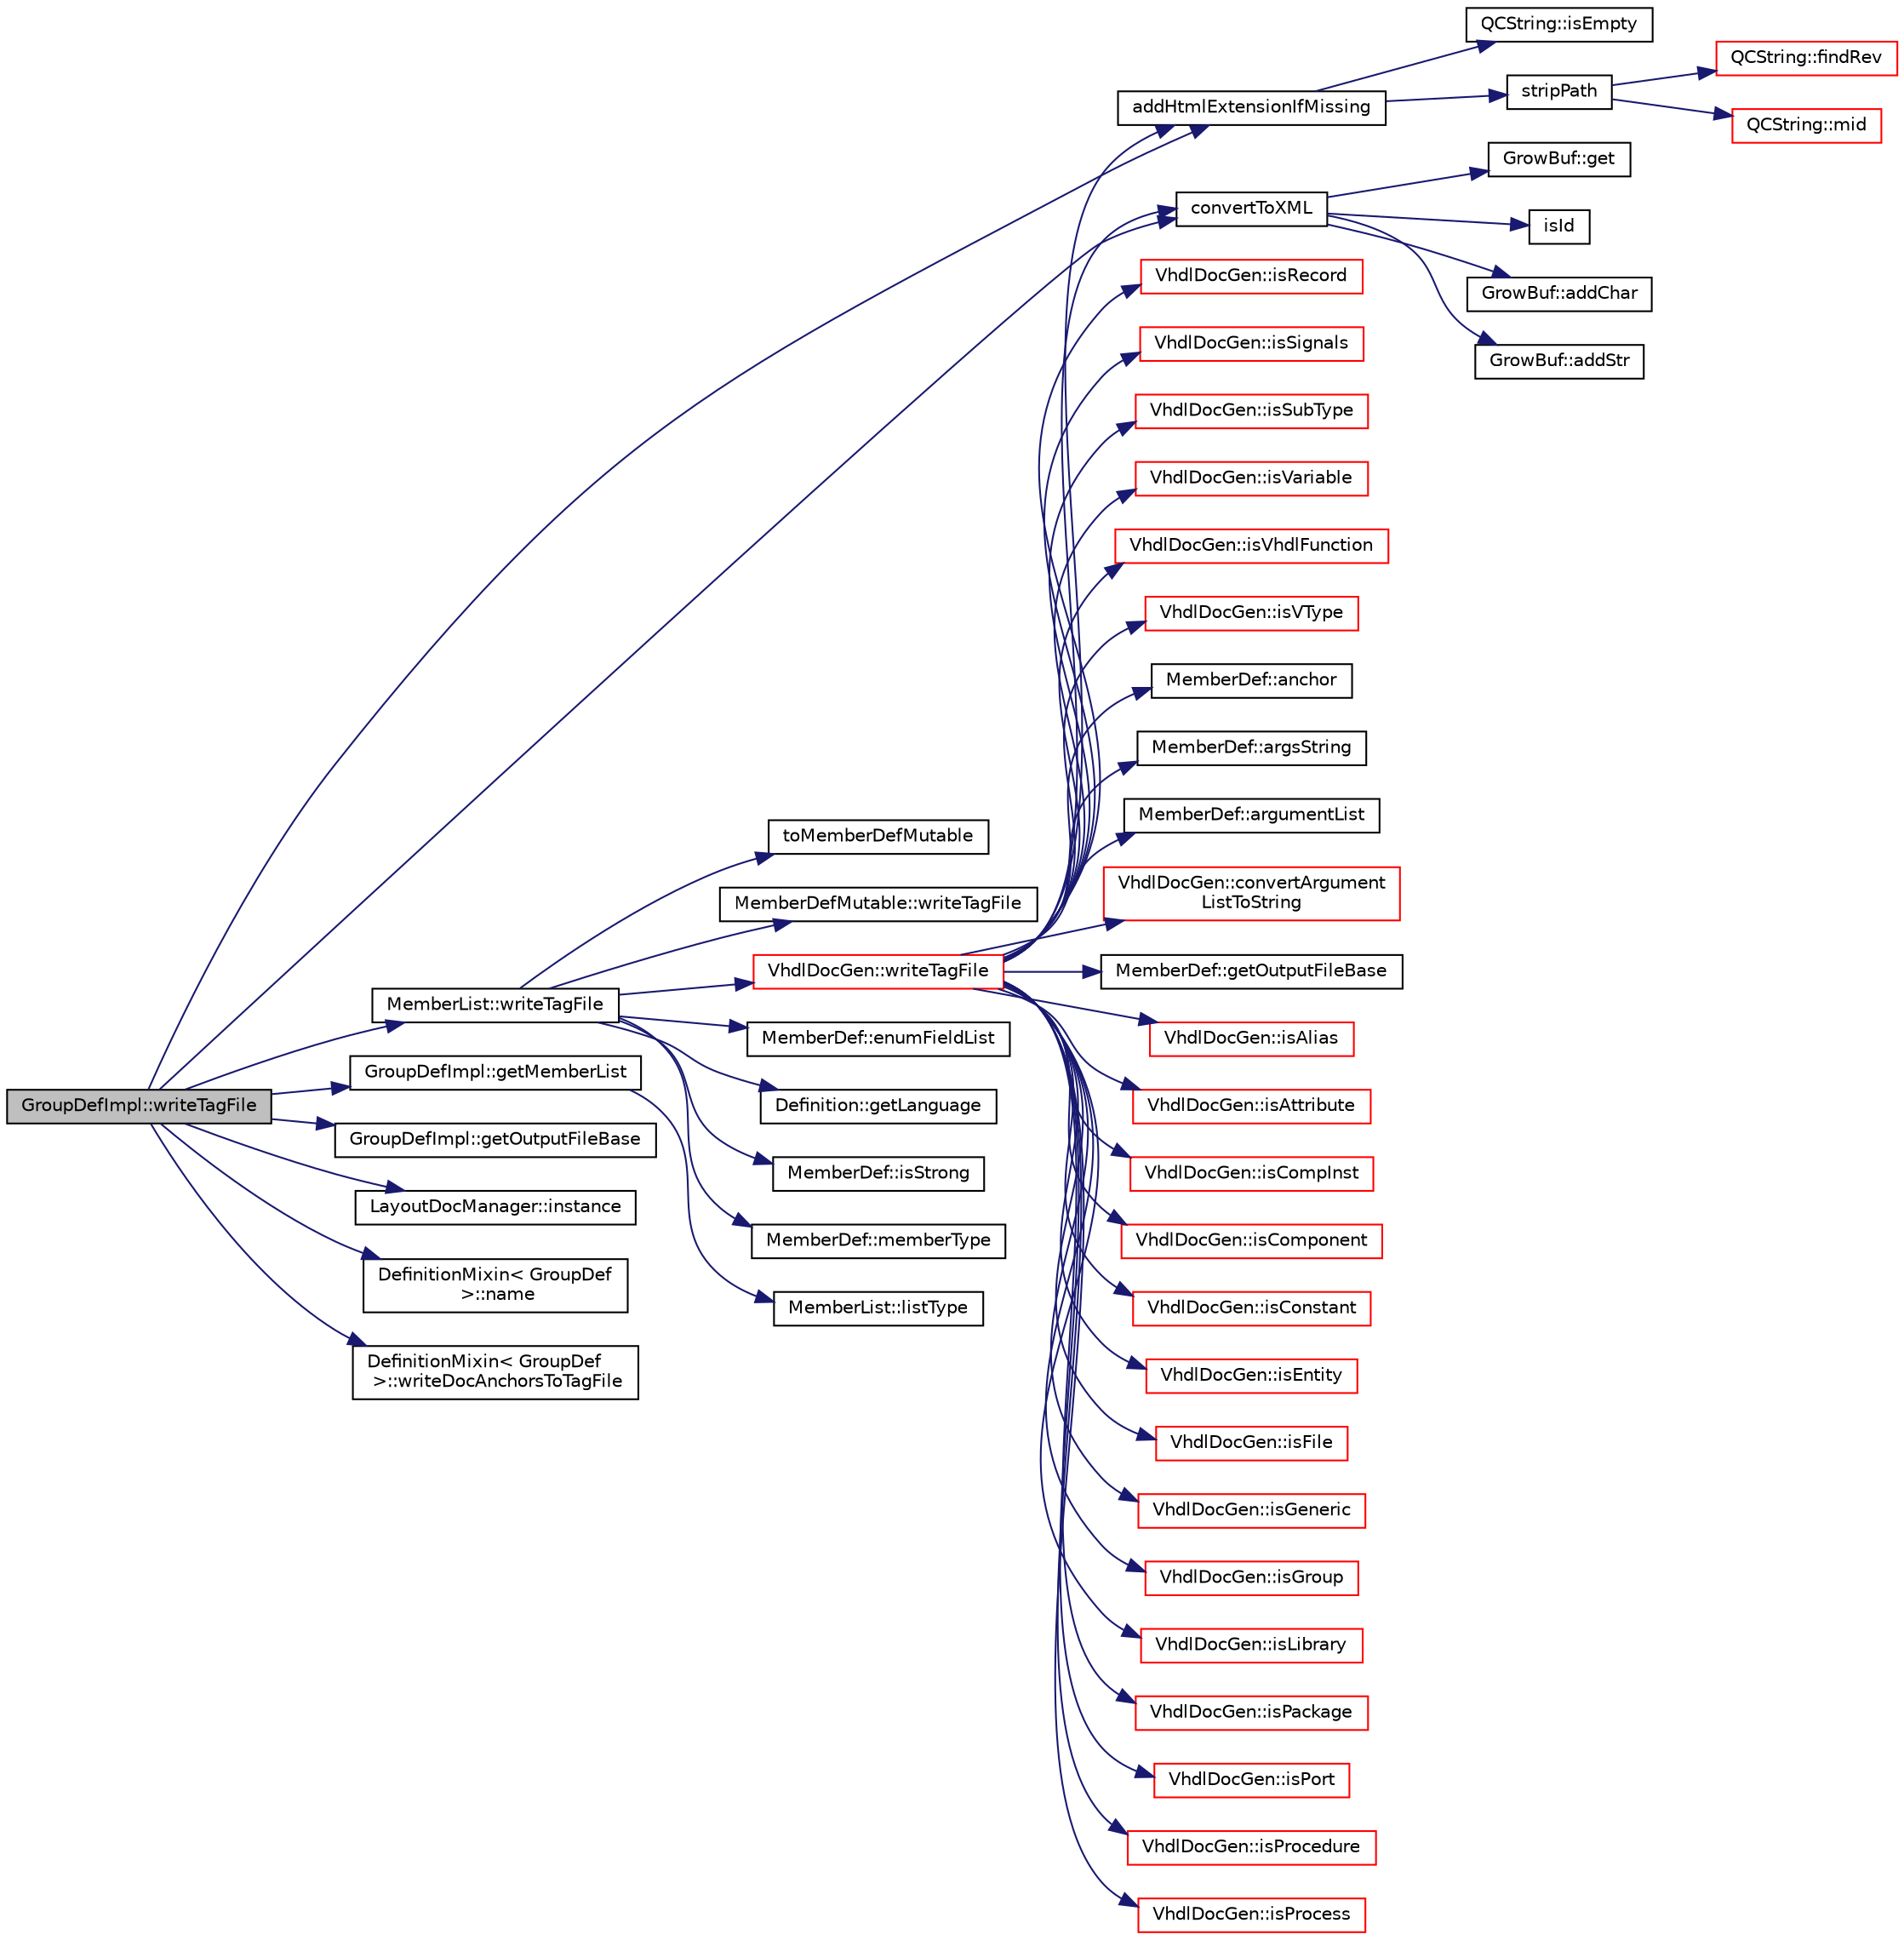 digraph "GroupDefImpl::writeTagFile"
{
 // LATEX_PDF_SIZE
  edge [fontname="Helvetica",fontsize="10",labelfontname="Helvetica",labelfontsize="10"];
  node [fontname="Helvetica",fontsize="10",shape=record];
  rankdir="LR";
  Node1 [label="GroupDefImpl::writeTagFile",height=0.2,width=0.4,color="black", fillcolor="grey75", style="filled", fontcolor="black",tooltip=" "];
  Node1 -> Node2 [color="midnightblue",fontsize="10",style="solid",fontname="Helvetica"];
  Node2 [label="addHtmlExtensionIfMissing",height=0.2,width=0.4,color="black", fillcolor="white", style="filled",URL="$util_8cpp.html#a36c74291c5a9adc05d5cb6c0932f6b82",tooltip=" "];
  Node2 -> Node3 [color="midnightblue",fontsize="10",style="solid",fontname="Helvetica"];
  Node3 [label="QCString::isEmpty",height=0.2,width=0.4,color="black", fillcolor="white", style="filled",URL="$classQCString.html#a621c4090d69ad7d05ef8e5234376c3d8",tooltip=" "];
  Node2 -> Node4 [color="midnightblue",fontsize="10",style="solid",fontname="Helvetica"];
  Node4 [label="stripPath",height=0.2,width=0.4,color="black", fillcolor="white", style="filled",URL="$util_8cpp.html#a3d37ec79f266698bd836af54ba75e63e",tooltip=" "];
  Node4 -> Node5 [color="midnightblue",fontsize="10",style="solid",fontname="Helvetica"];
  Node5 [label="QCString::findRev",height=0.2,width=0.4,color="red", fillcolor="white", style="filled",URL="$classQCString.html#ab47a6435c16d61d04fb448f1080b4e26",tooltip=" "];
  Node4 -> Node9 [color="midnightblue",fontsize="10",style="solid",fontname="Helvetica"];
  Node9 [label="QCString::mid",height=0.2,width=0.4,color="red", fillcolor="white", style="filled",URL="$classQCString.html#a27136caf9c0bc4daca574cda6f113551",tooltip=" "];
  Node1 -> Node11 [color="midnightblue",fontsize="10",style="solid",fontname="Helvetica"];
  Node11 [label="convertToXML",height=0.2,width=0.4,color="black", fillcolor="white", style="filled",URL="$util_8cpp.html#a93c7f78ab05807663dd8947d0dd5423f",tooltip=" "];
  Node11 -> Node12 [color="midnightblue",fontsize="10",style="solid",fontname="Helvetica"];
  Node12 [label="GrowBuf::addChar",height=0.2,width=0.4,color="black", fillcolor="white", style="filled",URL="$classGrowBuf.html#a46b4677f555d2abc718f26e71a59efda",tooltip=" "];
  Node11 -> Node13 [color="midnightblue",fontsize="10",style="solid",fontname="Helvetica"];
  Node13 [label="GrowBuf::addStr",height=0.2,width=0.4,color="black", fillcolor="white", style="filled",URL="$classGrowBuf.html#a5e0ff6d9f7a7139725d77a9d669340f3",tooltip=" "];
  Node11 -> Node14 [color="midnightblue",fontsize="10",style="solid",fontname="Helvetica"];
  Node14 [label="GrowBuf::get",height=0.2,width=0.4,color="black", fillcolor="white", style="filled",URL="$classGrowBuf.html#a88d6408723b8c1a58187f24da81dfd5e",tooltip=" "];
  Node11 -> Node15 [color="midnightblue",fontsize="10",style="solid",fontname="Helvetica"];
  Node15 [label="isId",height=0.2,width=0.4,color="black", fillcolor="white", style="filled",URL="$util_8h.html#ae320c88a8522836f00095d566529046f",tooltip=" "];
  Node1 -> Node16 [color="midnightblue",fontsize="10",style="solid",fontname="Helvetica"];
  Node16 [label="GroupDefImpl::getMemberList",height=0.2,width=0.4,color="black", fillcolor="white", style="filled",URL="$classGroupDefImpl.html#a959e8df0f5e8a7cfd90cf424b1d59f12",tooltip=" "];
  Node16 -> Node17 [color="midnightblue",fontsize="10",style="solid",fontname="Helvetica"];
  Node17 [label="MemberList::listType",height=0.2,width=0.4,color="black", fillcolor="white", style="filled",URL="$classMemberList.html#aa31a7d651481862036f72381f7e2a96d",tooltip=" "];
  Node1 -> Node18 [color="midnightblue",fontsize="10",style="solid",fontname="Helvetica"];
  Node18 [label="GroupDefImpl::getOutputFileBase",height=0.2,width=0.4,color="black", fillcolor="white", style="filled",URL="$classGroupDefImpl.html#a5e1fe00c753e536315e392c286ef0c8a",tooltip=" "];
  Node1 -> Node19 [color="midnightblue",fontsize="10",style="solid",fontname="Helvetica"];
  Node19 [label="LayoutDocManager::instance",height=0.2,width=0.4,color="black", fillcolor="white", style="filled",URL="$classLayoutDocManager.html#a87bc2288833b8769bd03e47c58fbba6a",tooltip=" "];
  Node1 -> Node20 [color="midnightblue",fontsize="10",style="solid",fontname="Helvetica"];
  Node20 [label="DefinitionMixin\< GroupDef\l \>::name",height=0.2,width=0.4,color="black", fillcolor="white", style="filled",URL="$classDefinitionMixin.html#a03a95195d1616701c67a11d38b2b22bf",tooltip=" "];
  Node1 -> Node21 [color="midnightblue",fontsize="10",style="solid",fontname="Helvetica"];
  Node21 [label="DefinitionMixin\< GroupDef\l \>::writeDocAnchorsToTagFile",height=0.2,width=0.4,color="black", fillcolor="white", style="filled",URL="$classDefinitionMixin.html#a03ee9d5777b8854f5663681f4352d6f2",tooltip=" "];
  Node1 -> Node22 [color="midnightblue",fontsize="10",style="solid",fontname="Helvetica"];
  Node22 [label="MemberList::writeTagFile",height=0.2,width=0.4,color="black", fillcolor="white", style="filled",URL="$classMemberList.html#a5b1ea0f8c0e0e7bb5e1340f6df6aa8bc",tooltip=" "];
  Node22 -> Node23 [color="midnightblue",fontsize="10",style="solid",fontname="Helvetica"];
  Node23 [label="MemberDef::enumFieldList",height=0.2,width=0.4,color="black", fillcolor="white", style="filled",URL="$classMemberDef.html#a4df0bef52b6d1d15a4b12a187c8a90ca",tooltip=" "];
  Node22 -> Node24 [color="midnightblue",fontsize="10",style="solid",fontname="Helvetica"];
  Node24 [label="Definition::getLanguage",height=0.2,width=0.4,color="black", fillcolor="white", style="filled",URL="$classDefinition.html#a0dda9f50f2f9754e6341a10373eafec7",tooltip=" "];
  Node22 -> Node25 [color="midnightblue",fontsize="10",style="solid",fontname="Helvetica"];
  Node25 [label="MemberDef::isStrong",height=0.2,width=0.4,color="black", fillcolor="white", style="filled",URL="$classMemberDef.html#adbdbd0e3d3630af579a02e97e162a328",tooltip=" "];
  Node22 -> Node26 [color="midnightblue",fontsize="10",style="solid",fontname="Helvetica"];
  Node26 [label="MemberDef::memberType",height=0.2,width=0.4,color="black", fillcolor="white", style="filled",URL="$classMemberDef.html#abbdaf88716807e7ff82ed7502cde51fc",tooltip=" "];
  Node22 -> Node27 [color="midnightblue",fontsize="10",style="solid",fontname="Helvetica"];
  Node27 [label="toMemberDefMutable",height=0.2,width=0.4,color="black", fillcolor="white", style="filled",URL="$memberdef_8cpp.html#a9ea80ba313803ae565f05ce1c8eb6bb5",tooltip=" "];
  Node22 -> Node28 [color="midnightblue",fontsize="10",style="solid",fontname="Helvetica"];
  Node28 [label="VhdlDocGen::writeTagFile",height=0.2,width=0.4,color="red", fillcolor="white", style="filled",URL="$classVhdlDocGen.html#a76fe2943fccabc70c52ad3b6e31f4fa5",tooltip=" "];
  Node28 -> Node2 [color="midnightblue",fontsize="10",style="solid",fontname="Helvetica"];
  Node28 -> Node29 [color="midnightblue",fontsize="10",style="solid",fontname="Helvetica"];
  Node29 [label="MemberDef::anchor",height=0.2,width=0.4,color="black", fillcolor="white", style="filled",URL="$classMemberDef.html#a170c6221384447f7e2e9f5a529efef40",tooltip=" "];
  Node28 -> Node30 [color="midnightblue",fontsize="10",style="solid",fontname="Helvetica"];
  Node30 [label="MemberDef::argsString",height=0.2,width=0.4,color="black", fillcolor="white", style="filled",URL="$classMemberDef.html#adfae3b8f49644ba27669daa9412e14a3",tooltip=" "];
  Node28 -> Node31 [color="midnightblue",fontsize="10",style="solid",fontname="Helvetica"];
  Node31 [label="MemberDef::argumentList",height=0.2,width=0.4,color="black", fillcolor="white", style="filled",URL="$classMemberDef.html#a515503656a6cffb2d27f60e93c3c780e",tooltip=" "];
  Node28 -> Node32 [color="midnightblue",fontsize="10",style="solid",fontname="Helvetica"];
  Node32 [label="VhdlDocGen::convertArgument\lListToString",height=0.2,width=0.4,color="red", fillcolor="white", style="filled",URL="$classVhdlDocGen.html#a1876213c101b31a44336d48b6b33e9ec",tooltip=" "];
  Node28 -> Node11 [color="midnightblue",fontsize="10",style="solid",fontname="Helvetica"];
  Node28 -> Node34 [color="midnightblue",fontsize="10",style="solid",fontname="Helvetica"];
  Node34 [label="MemberDef::getOutputFileBase",height=0.2,width=0.4,color="black", fillcolor="white", style="filled",URL="$classMemberDef.html#a1691f8cc2d90978d091a7d7aae11dd8d",tooltip=" "];
  Node28 -> Node35 [color="midnightblue",fontsize="10",style="solid",fontname="Helvetica"];
  Node35 [label="VhdlDocGen::isAlias",height=0.2,width=0.4,color="red", fillcolor="white", style="filled",URL="$classVhdlDocGen.html#af13dd5eb831c1df008b0fd41928f4b7c",tooltip=" "];
  Node28 -> Node37 [color="midnightblue",fontsize="10",style="solid",fontname="Helvetica"];
  Node37 [label="VhdlDocGen::isAttribute",height=0.2,width=0.4,color="red", fillcolor="white", style="filled",URL="$classVhdlDocGen.html#a2dc9e668acc7c79f211709e2a0eeccad",tooltip=" "];
  Node28 -> Node38 [color="midnightblue",fontsize="10",style="solid",fontname="Helvetica"];
  Node38 [label="VhdlDocGen::isCompInst",height=0.2,width=0.4,color="red", fillcolor="white", style="filled",URL="$classVhdlDocGen.html#ab9e42b2cf2d969dcc943ec355d4fa6b2",tooltip=" "];
  Node28 -> Node39 [color="midnightblue",fontsize="10",style="solid",fontname="Helvetica"];
  Node39 [label="VhdlDocGen::isComponent",height=0.2,width=0.4,color="red", fillcolor="white", style="filled",URL="$classVhdlDocGen.html#ad3fdc795bf951ef11221894512b8bc6c",tooltip=" "];
  Node28 -> Node40 [color="midnightblue",fontsize="10",style="solid",fontname="Helvetica"];
  Node40 [label="VhdlDocGen::isConstant",height=0.2,width=0.4,color="red", fillcolor="white", style="filled",URL="$classVhdlDocGen.html#a2c3cdcd27394531385ccd8c56257edc1",tooltip=" "];
  Node28 -> Node41 [color="midnightblue",fontsize="10",style="solid",fontname="Helvetica"];
  Node41 [label="VhdlDocGen::isEntity",height=0.2,width=0.4,color="red", fillcolor="white", style="filled",URL="$classVhdlDocGen.html#a65218023c4970a90f3bce70938a99781",tooltip=" "];
  Node28 -> Node42 [color="midnightblue",fontsize="10",style="solid",fontname="Helvetica"];
  Node42 [label="VhdlDocGen::isFile",height=0.2,width=0.4,color="red", fillcolor="white", style="filled",URL="$classVhdlDocGen.html#a7ac9c26b1b0fb7402cc58acaf569df89",tooltip=" "];
  Node28 -> Node43 [color="midnightblue",fontsize="10",style="solid",fontname="Helvetica"];
  Node43 [label="VhdlDocGen::isGeneric",height=0.2,width=0.4,color="red", fillcolor="white", style="filled",URL="$classVhdlDocGen.html#ae3c19429669d382581ba37aee5f39278",tooltip=" "];
  Node28 -> Node44 [color="midnightblue",fontsize="10",style="solid",fontname="Helvetica"];
  Node44 [label="VhdlDocGen::isGroup",height=0.2,width=0.4,color="red", fillcolor="white", style="filled",URL="$classVhdlDocGen.html#a069c8ad206be372bd948cc8e964218ed",tooltip=" "];
  Node28 -> Node45 [color="midnightblue",fontsize="10",style="solid",fontname="Helvetica"];
  Node45 [label="VhdlDocGen::isLibrary",height=0.2,width=0.4,color="red", fillcolor="white", style="filled",URL="$classVhdlDocGen.html#a3f582b69841bae3ec6f1281604b6f0c8",tooltip=" "];
  Node28 -> Node46 [color="midnightblue",fontsize="10",style="solid",fontname="Helvetica"];
  Node46 [label="VhdlDocGen::isPackage",height=0.2,width=0.4,color="red", fillcolor="white", style="filled",URL="$classVhdlDocGen.html#aca017e059b8a2972c2cad968800c0564",tooltip=" "];
  Node28 -> Node47 [color="midnightblue",fontsize="10",style="solid",fontname="Helvetica"];
  Node47 [label="VhdlDocGen::isPort",height=0.2,width=0.4,color="red", fillcolor="white", style="filled",URL="$classVhdlDocGen.html#a73186f5d1ba5e6c11c6f006708da79a6",tooltip=" "];
  Node28 -> Node48 [color="midnightblue",fontsize="10",style="solid",fontname="Helvetica"];
  Node48 [label="VhdlDocGen::isProcedure",height=0.2,width=0.4,color="red", fillcolor="white", style="filled",URL="$classVhdlDocGen.html#aed906dd71cdcb8aca1bc6e3f9fba9732",tooltip=" "];
  Node28 -> Node49 [color="midnightblue",fontsize="10",style="solid",fontname="Helvetica"];
  Node49 [label="VhdlDocGen::isProcess",height=0.2,width=0.4,color="red", fillcolor="white", style="filled",URL="$classVhdlDocGen.html#a212ea7da7de8f22c3ca1dd14a38a67ef",tooltip=" "];
  Node28 -> Node50 [color="midnightblue",fontsize="10",style="solid",fontname="Helvetica"];
  Node50 [label="VhdlDocGen::isRecord",height=0.2,width=0.4,color="red", fillcolor="white", style="filled",URL="$classVhdlDocGen.html#ac0634a061165ad22c27eef2ac12057d0",tooltip=" "];
  Node28 -> Node51 [color="midnightblue",fontsize="10",style="solid",fontname="Helvetica"];
  Node51 [label="VhdlDocGen::isSignals",height=0.2,width=0.4,color="red", fillcolor="white", style="filled",URL="$classVhdlDocGen.html#a7fb01b11d2a225ee8d8c43a56862be8b",tooltip=" "];
  Node28 -> Node52 [color="midnightblue",fontsize="10",style="solid",fontname="Helvetica"];
  Node52 [label="VhdlDocGen::isSubType",height=0.2,width=0.4,color="red", fillcolor="white", style="filled",URL="$classVhdlDocGen.html#ab57f7d02afdd7034f78894b20e6ff4aa",tooltip=" "];
  Node28 -> Node53 [color="midnightblue",fontsize="10",style="solid",fontname="Helvetica"];
  Node53 [label="VhdlDocGen::isVariable",height=0.2,width=0.4,color="red", fillcolor="white", style="filled",URL="$classVhdlDocGen.html#a877e8a81695500e7ad5ed8d76fdbaffc",tooltip=" "];
  Node28 -> Node54 [color="midnightblue",fontsize="10",style="solid",fontname="Helvetica"];
  Node54 [label="VhdlDocGen::isVhdlFunction",height=0.2,width=0.4,color="red", fillcolor="white", style="filled",URL="$classVhdlDocGen.html#a8808d28bf43d889892a8b6bad0793d7d",tooltip=" "];
  Node28 -> Node55 [color="midnightblue",fontsize="10",style="solid",fontname="Helvetica"];
  Node55 [label="VhdlDocGen::isVType",height=0.2,width=0.4,color="red", fillcolor="white", style="filled",URL="$classVhdlDocGen.html#a8ab98ceef0a36aea7a15c548ec9aa455",tooltip=" "];
  Node22 -> Node59 [color="midnightblue",fontsize="10",style="solid",fontname="Helvetica"];
  Node59 [label="MemberDefMutable::writeTagFile",height=0.2,width=0.4,color="black", fillcolor="white", style="filled",URL="$classMemberDefMutable.html#a5c1f3e59dcd480b57c41ab9c149076a5",tooltip=" "];
}
